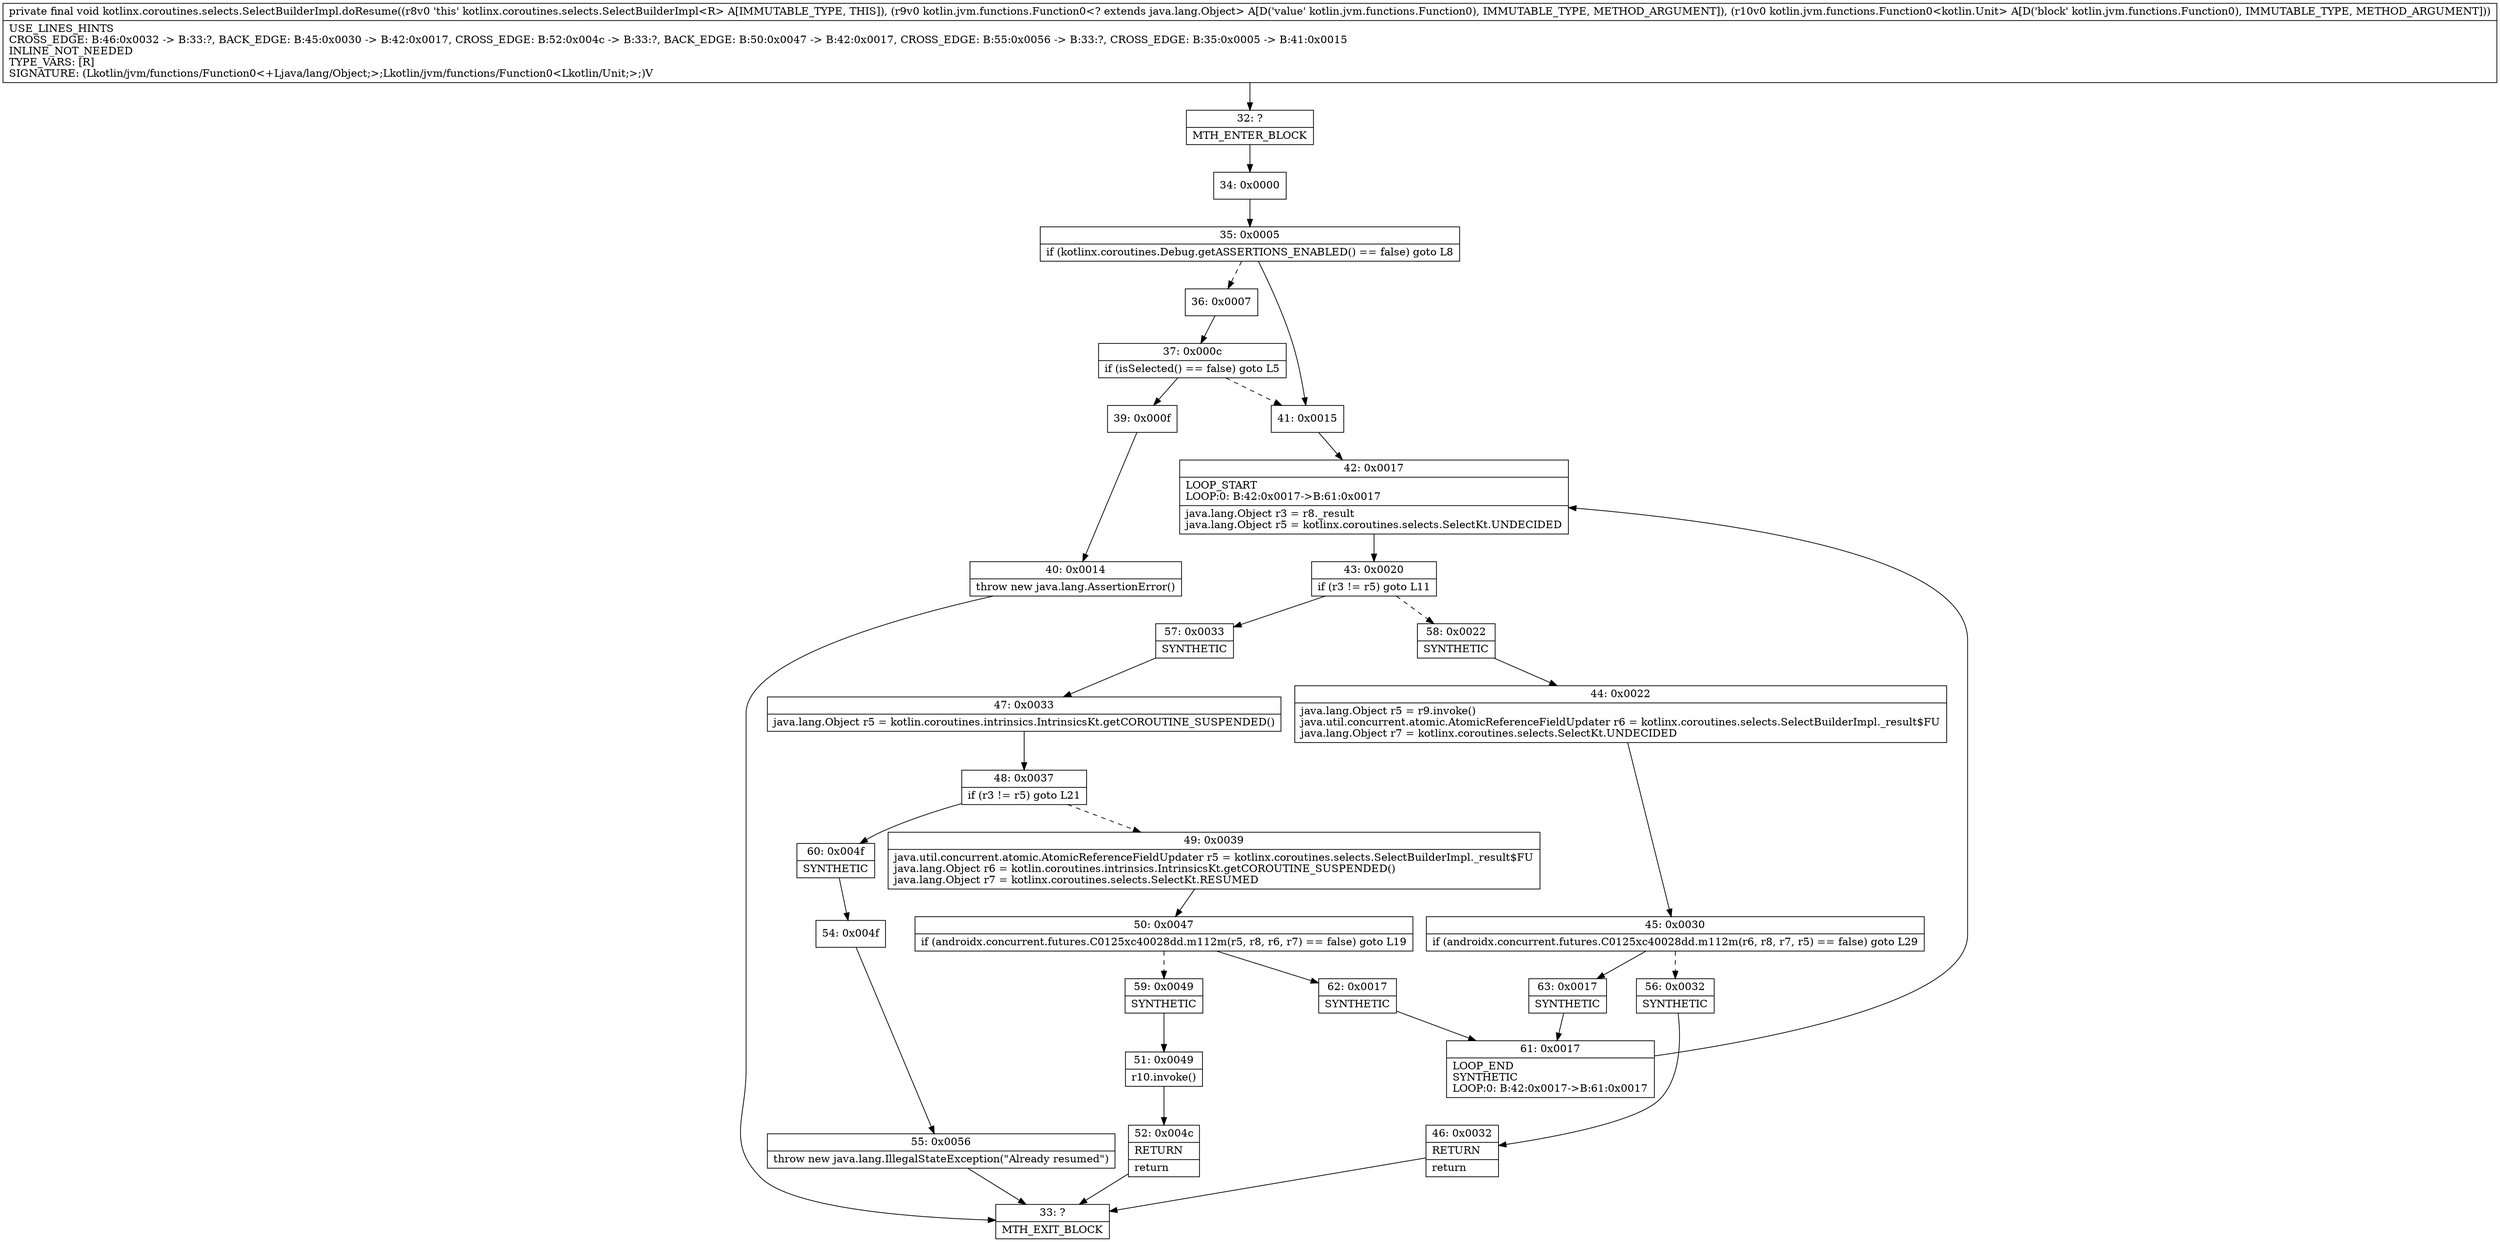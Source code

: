 digraph "CFG forkotlinx.coroutines.selects.SelectBuilderImpl.doResume(Lkotlin\/jvm\/functions\/Function0;Lkotlin\/jvm\/functions\/Function0;)V" {
Node_32 [shape=record,label="{32\:\ ?|MTH_ENTER_BLOCK\l}"];
Node_34 [shape=record,label="{34\:\ 0x0000}"];
Node_35 [shape=record,label="{35\:\ 0x0005|if (kotlinx.coroutines.Debug.getASSERTIONS_ENABLED() == false) goto L8\l}"];
Node_36 [shape=record,label="{36\:\ 0x0007}"];
Node_37 [shape=record,label="{37\:\ 0x000c|if (isSelected() == false) goto L5\l}"];
Node_39 [shape=record,label="{39\:\ 0x000f}"];
Node_40 [shape=record,label="{40\:\ 0x0014|throw new java.lang.AssertionError()\l}"];
Node_33 [shape=record,label="{33\:\ ?|MTH_EXIT_BLOCK\l}"];
Node_41 [shape=record,label="{41\:\ 0x0015}"];
Node_42 [shape=record,label="{42\:\ 0x0017|LOOP_START\lLOOP:0: B:42:0x0017\-\>B:61:0x0017\l|java.lang.Object r3 = r8._result\ljava.lang.Object r5 = kotlinx.coroutines.selects.SelectKt.UNDECIDED\l}"];
Node_43 [shape=record,label="{43\:\ 0x0020|if (r3 != r5) goto L11\l}"];
Node_57 [shape=record,label="{57\:\ 0x0033|SYNTHETIC\l}"];
Node_47 [shape=record,label="{47\:\ 0x0033|java.lang.Object r5 = kotlin.coroutines.intrinsics.IntrinsicsKt.getCOROUTINE_SUSPENDED()\l}"];
Node_48 [shape=record,label="{48\:\ 0x0037|if (r3 != r5) goto L21\l}"];
Node_49 [shape=record,label="{49\:\ 0x0039|java.util.concurrent.atomic.AtomicReferenceFieldUpdater r5 = kotlinx.coroutines.selects.SelectBuilderImpl._result$FU\ljava.lang.Object r6 = kotlin.coroutines.intrinsics.IntrinsicsKt.getCOROUTINE_SUSPENDED()\ljava.lang.Object r7 = kotlinx.coroutines.selects.SelectKt.RESUMED\l}"];
Node_50 [shape=record,label="{50\:\ 0x0047|if (androidx.concurrent.futures.C0125xc40028dd.m112m(r5, r8, r6, r7) == false) goto L19\l}"];
Node_59 [shape=record,label="{59\:\ 0x0049|SYNTHETIC\l}"];
Node_51 [shape=record,label="{51\:\ 0x0049|r10.invoke()\l}"];
Node_52 [shape=record,label="{52\:\ 0x004c|RETURN\l|return\l}"];
Node_62 [shape=record,label="{62\:\ 0x0017|SYNTHETIC\l}"];
Node_61 [shape=record,label="{61\:\ 0x0017|LOOP_END\lSYNTHETIC\lLOOP:0: B:42:0x0017\-\>B:61:0x0017\l}"];
Node_60 [shape=record,label="{60\:\ 0x004f|SYNTHETIC\l}"];
Node_54 [shape=record,label="{54\:\ 0x004f}"];
Node_55 [shape=record,label="{55\:\ 0x0056|throw new java.lang.IllegalStateException(\"Already resumed\")\l}"];
Node_58 [shape=record,label="{58\:\ 0x0022|SYNTHETIC\l}"];
Node_44 [shape=record,label="{44\:\ 0x0022|java.lang.Object r5 = r9.invoke()\ljava.util.concurrent.atomic.AtomicReferenceFieldUpdater r6 = kotlinx.coroutines.selects.SelectBuilderImpl._result$FU\ljava.lang.Object r7 = kotlinx.coroutines.selects.SelectKt.UNDECIDED\l}"];
Node_45 [shape=record,label="{45\:\ 0x0030|if (androidx.concurrent.futures.C0125xc40028dd.m112m(r6, r8, r7, r5) == false) goto L29\l}"];
Node_56 [shape=record,label="{56\:\ 0x0032|SYNTHETIC\l}"];
Node_46 [shape=record,label="{46\:\ 0x0032|RETURN\l|return\l}"];
Node_63 [shape=record,label="{63\:\ 0x0017|SYNTHETIC\l}"];
MethodNode[shape=record,label="{private final void kotlinx.coroutines.selects.SelectBuilderImpl.doResume((r8v0 'this' kotlinx.coroutines.selects.SelectBuilderImpl\<R\> A[IMMUTABLE_TYPE, THIS]), (r9v0 kotlin.jvm.functions.Function0\<? extends java.lang.Object\> A[D('value' kotlin.jvm.functions.Function0), IMMUTABLE_TYPE, METHOD_ARGUMENT]), (r10v0 kotlin.jvm.functions.Function0\<kotlin.Unit\> A[D('block' kotlin.jvm.functions.Function0), IMMUTABLE_TYPE, METHOD_ARGUMENT]))  | USE_LINES_HINTS\lCROSS_EDGE: B:46:0x0032 \-\> B:33:?, BACK_EDGE: B:45:0x0030 \-\> B:42:0x0017, CROSS_EDGE: B:52:0x004c \-\> B:33:?, BACK_EDGE: B:50:0x0047 \-\> B:42:0x0017, CROSS_EDGE: B:55:0x0056 \-\> B:33:?, CROSS_EDGE: B:35:0x0005 \-\> B:41:0x0015\lINLINE_NOT_NEEDED\lTYPE_VARS: [R]\lSIGNATURE: (Lkotlin\/jvm\/functions\/Function0\<+Ljava\/lang\/Object;\>;Lkotlin\/jvm\/functions\/Function0\<Lkotlin\/Unit;\>;)V\l}"];
MethodNode -> Node_32;Node_32 -> Node_34;
Node_34 -> Node_35;
Node_35 -> Node_36[style=dashed];
Node_35 -> Node_41;
Node_36 -> Node_37;
Node_37 -> Node_39;
Node_37 -> Node_41[style=dashed];
Node_39 -> Node_40;
Node_40 -> Node_33;
Node_41 -> Node_42;
Node_42 -> Node_43;
Node_43 -> Node_57;
Node_43 -> Node_58[style=dashed];
Node_57 -> Node_47;
Node_47 -> Node_48;
Node_48 -> Node_49[style=dashed];
Node_48 -> Node_60;
Node_49 -> Node_50;
Node_50 -> Node_59[style=dashed];
Node_50 -> Node_62;
Node_59 -> Node_51;
Node_51 -> Node_52;
Node_52 -> Node_33;
Node_62 -> Node_61;
Node_61 -> Node_42;
Node_60 -> Node_54;
Node_54 -> Node_55;
Node_55 -> Node_33;
Node_58 -> Node_44;
Node_44 -> Node_45;
Node_45 -> Node_56[style=dashed];
Node_45 -> Node_63;
Node_56 -> Node_46;
Node_46 -> Node_33;
Node_63 -> Node_61;
}


